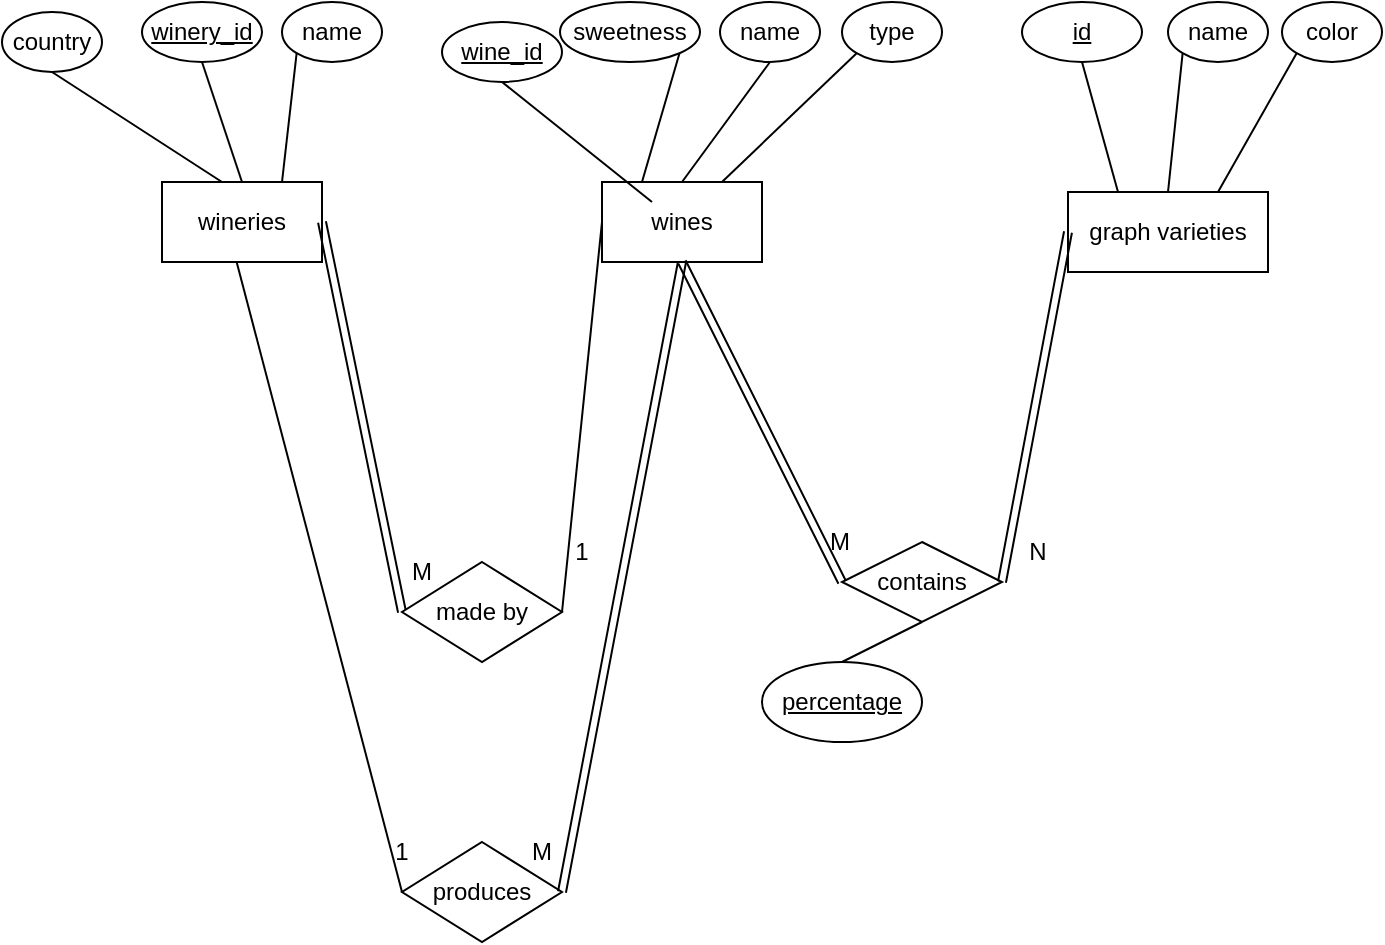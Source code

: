 <mxfile version="20.8.16" type="device"><diagram name="Page-1" id="rHwvrGlMxAGF26ul0e6S"><mxGraphModel dx="429" dy="661" grid="1" gridSize="10" guides="1" tooltips="1" connect="1" arrows="1" fold="1" page="1" pageScale="1" pageWidth="827" pageHeight="1169" math="0" shadow="0"><root><mxCell id="0"/><mxCell id="1" parent="0"/><mxCell id="oMUoMAC1fC6ohbwfZd1k-1" value="wineries" style="rounded=0;whiteSpace=wrap;html=1;" vertex="1" parent="1"><mxGeometry x="160" y="200" width="80" height="40" as="geometry"/></mxCell><mxCell id="oMUoMAC1fC6ohbwfZd1k-2" value="wines" style="rounded=0;whiteSpace=wrap;html=1;" vertex="1" parent="1"><mxGeometry x="380" y="200" width="80" height="40" as="geometry"/></mxCell><mxCell id="oMUoMAC1fC6ohbwfZd1k-3" value="graph varieties" style="rounded=0;whiteSpace=wrap;html=1;" vertex="1" parent="1"><mxGeometry x="613" y="205" width="100" height="40" as="geometry"/></mxCell><mxCell id="oMUoMAC1fC6ohbwfZd1k-4" value="&lt;u&gt;winery_id&lt;/u&gt;" style="ellipse;whiteSpace=wrap;html=1;" vertex="1" parent="1"><mxGeometry x="150" y="110" width="60" height="30" as="geometry"/></mxCell><mxCell id="oMUoMAC1fC6ohbwfZd1k-7" value="name" style="ellipse;whiteSpace=wrap;html=1;" vertex="1" parent="1"><mxGeometry x="220" y="110" width="50" height="30" as="geometry"/></mxCell><mxCell id="oMUoMAC1fC6ohbwfZd1k-9" value="country" style="ellipse;whiteSpace=wrap;html=1;" vertex="1" parent="1"><mxGeometry x="80" y="115" width="50" height="30" as="geometry"/></mxCell><mxCell id="oMUoMAC1fC6ohbwfZd1k-12" value="" style="endArrow=none;html=1;rounded=0;entryX=0.5;entryY=0;entryDx=0;entryDy=0;exitX=0.5;exitY=1;exitDx=0;exitDy=0;" edge="1" parent="1" source="oMUoMAC1fC6ohbwfZd1k-4" target="oMUoMAC1fC6ohbwfZd1k-1"><mxGeometry width="50" height="50" relative="1" as="geometry"><mxPoint x="220" y="140" as="sourcePoint"/><mxPoint x="440" y="380" as="targetPoint"/></mxGeometry></mxCell><mxCell id="oMUoMAC1fC6ohbwfZd1k-13" value="" style="endArrow=none;html=1;rounded=0;exitX=0;exitY=1;exitDx=0;exitDy=0;entryX=0.75;entryY=0;entryDx=0;entryDy=0;" edge="1" parent="1" source="oMUoMAC1fC6ohbwfZd1k-7" target="oMUoMAC1fC6ohbwfZd1k-1"><mxGeometry width="50" height="50" relative="1" as="geometry"><mxPoint x="220" y="120" as="sourcePoint"/><mxPoint x="200" y="140" as="targetPoint"/></mxGeometry></mxCell><mxCell id="oMUoMAC1fC6ohbwfZd1k-14" value="" style="endArrow=none;html=1;rounded=0;exitX=0.5;exitY=0;exitDx=0;exitDy=0;entryX=0.5;entryY=1;entryDx=0;entryDy=0;" edge="1" parent="1" target="oMUoMAC1fC6ohbwfZd1k-9"><mxGeometry width="50" height="50" relative="1" as="geometry"><mxPoint x="190" y="200" as="sourcePoint"/><mxPoint x="200" y="150" as="targetPoint"/></mxGeometry></mxCell><mxCell id="oMUoMAC1fC6ohbwfZd1k-15" value="name" style="ellipse;whiteSpace=wrap;html=1;" vertex="1" parent="1"><mxGeometry x="439" y="110" width="50" height="30" as="geometry"/></mxCell><mxCell id="oMUoMAC1fC6ohbwfZd1k-16" value="" style="endArrow=none;html=1;rounded=0;exitX=0.5;exitY=0;exitDx=0;exitDy=0;entryX=0.5;entryY=1;entryDx=0;entryDy=0;" edge="1" parent="1" target="oMUoMAC1fC6ohbwfZd1k-15" source="oMUoMAC1fC6ohbwfZd1k-2"><mxGeometry width="50" height="50" relative="1" as="geometry"><mxPoint x="449" y="205" as="sourcePoint"/><mxPoint x="459" y="155" as="targetPoint"/></mxGeometry></mxCell><mxCell id="oMUoMAC1fC6ohbwfZd1k-26" value="&lt;u&gt;id&lt;/u&gt;" style="ellipse;whiteSpace=wrap;html=1;" vertex="1" parent="1"><mxGeometry x="590" y="110" width="60" height="30" as="geometry"/></mxCell><mxCell id="oMUoMAC1fC6ohbwfZd1k-27" value="name" style="ellipse;whiteSpace=wrap;html=1;" vertex="1" parent="1"><mxGeometry x="663" y="110" width="50" height="30" as="geometry"/></mxCell><mxCell id="oMUoMAC1fC6ohbwfZd1k-28" value="" style="endArrow=none;html=1;rounded=0;entryX=0.5;entryY=0;entryDx=0;entryDy=0;exitX=0;exitY=1;exitDx=0;exitDy=0;" edge="1" parent="1" source="oMUoMAC1fC6ohbwfZd1k-27" target="oMUoMAC1fC6ohbwfZd1k-3"><mxGeometry width="50" height="50" relative="1" as="geometry"><mxPoint x="670" y="130" as="sourcePoint"/><mxPoint x="659" y="245" as="targetPoint"/></mxGeometry></mxCell><mxCell id="oMUoMAC1fC6ohbwfZd1k-29" value="" style="endArrow=none;html=1;rounded=0;exitX=0.5;exitY=1;exitDx=0;exitDy=0;entryX=0.25;entryY=0;entryDx=0;entryDy=0;" edge="1" parent="1" source="oMUoMAC1fC6ohbwfZd1k-26" target="oMUoMAC1fC6ohbwfZd1k-3"><mxGeometry width="50" height="50" relative="1" as="geometry"><mxPoint x="629" y="295" as="sourcePoint"/><mxPoint x="639" y="245" as="targetPoint"/></mxGeometry></mxCell><mxCell id="oMUoMAC1fC6ohbwfZd1k-30" value="sweetness" style="ellipse;whiteSpace=wrap;html=1;" vertex="1" parent="1"><mxGeometry x="359" y="110" width="70" height="30" as="geometry"/></mxCell><mxCell id="oMUoMAC1fC6ohbwfZd1k-31" value="type" style="ellipse;whiteSpace=wrap;html=1;" vertex="1" parent="1"><mxGeometry x="500" y="110" width="50" height="30" as="geometry"/></mxCell><mxCell id="oMUoMAC1fC6ohbwfZd1k-32" value="" style="endArrow=none;html=1;rounded=0;exitX=0;exitY=1;exitDx=0;exitDy=0;entryX=0.75;entryY=0;entryDx=0;entryDy=0;" edge="1" parent="1" source="oMUoMAC1fC6ohbwfZd1k-31" target="oMUoMAC1fC6ohbwfZd1k-2"><mxGeometry width="50" height="50" relative="1" as="geometry"><mxPoint x="439" y="305" as="sourcePoint"/><mxPoint x="459" y="245" as="targetPoint"/></mxGeometry></mxCell><mxCell id="oMUoMAC1fC6ohbwfZd1k-33" value="" style="endArrow=none;html=1;rounded=0;exitX=1;exitY=1;exitDx=0;exitDy=0;entryX=0.25;entryY=0;entryDx=0;entryDy=0;" edge="1" parent="1" source="oMUoMAC1fC6ohbwfZd1k-30" target="oMUoMAC1fC6ohbwfZd1k-2"><mxGeometry width="50" height="50" relative="1" as="geometry"><mxPoint x="429" y="295" as="sourcePoint"/><mxPoint x="439" y="245" as="targetPoint"/></mxGeometry></mxCell><mxCell id="oMUoMAC1fC6ohbwfZd1k-34" value="&lt;u&gt;percentage&lt;br&gt;&lt;/u&gt;" style="ellipse;whiteSpace=wrap;html=1;" vertex="1" parent="1"><mxGeometry x="460" y="440" width="80" height="40" as="geometry"/></mxCell><mxCell id="oMUoMAC1fC6ohbwfZd1k-35" value="" style="endArrow=none;html=1;rounded=0;exitX=0.5;exitY=0;exitDx=0;exitDy=0;entryX=0.5;entryY=1;entryDx=0;entryDy=0;" edge="1" parent="1" source="oMUoMAC1fC6ohbwfZd1k-34" target="oMUoMAC1fC6ohbwfZd1k-62"><mxGeometry width="50" height="50" relative="1" as="geometry"><mxPoint x="659" y="435" as="sourcePoint"/><mxPoint x="449" y="245" as="targetPoint"/></mxGeometry></mxCell><mxCell id="oMUoMAC1fC6ohbwfZd1k-38" value="color" style="ellipse;whiteSpace=wrap;html=1;" vertex="1" parent="1"><mxGeometry x="720" y="110" width="50" height="30" as="geometry"/></mxCell><mxCell id="oMUoMAC1fC6ohbwfZd1k-39" value="" style="endArrow=none;html=1;rounded=0;entryX=0.75;entryY=0;entryDx=0;entryDy=0;exitX=0;exitY=1;exitDx=0;exitDy=0;" edge="1" parent="1" source="oMUoMAC1fC6ohbwfZd1k-38" target="oMUoMAC1fC6ohbwfZd1k-3"><mxGeometry width="50" height="50" relative="1" as="geometry"><mxPoint x="727" y="130" as="sourcePoint"/><mxPoint x="720" y="205" as="targetPoint"/></mxGeometry></mxCell><mxCell id="oMUoMAC1fC6ohbwfZd1k-41" value="" style="endArrow=none;html=1;rounded=0;exitX=0;exitY=1;exitDx=0;exitDy=0;entryX=0;entryY=0.5;entryDx=0;entryDy=0;" edge="1" parent="1" target="oMUoMAC1fC6ohbwfZd1k-42"><mxGeometry width="50" height="50" relative="1" as="geometry"><mxPoint x="197.322" y="239.997" as="sourcePoint"/><mxPoint x="230" y="370" as="targetPoint"/></mxGeometry></mxCell><mxCell id="oMUoMAC1fC6ohbwfZd1k-42" value="produces" style="rhombus;whiteSpace=wrap;html=1;" vertex="1" parent="1"><mxGeometry x="280" y="530" width="80" height="50" as="geometry"/></mxCell><mxCell id="oMUoMAC1fC6ohbwfZd1k-43" value="" style="endArrow=none;html=1;rounded=0;exitX=0;exitY=1;exitDx=0;exitDy=0;entryX=0;entryY=0.5;entryDx=0;entryDy=0;shape=link;" edge="1" parent="1" target="oMUoMAC1fC6ohbwfZd1k-44"><mxGeometry width="50" height="50" relative="1" as="geometry"><mxPoint x="240.002" y="219.997" as="sourcePoint"/><mxPoint x="350" y="310" as="targetPoint"/></mxGeometry></mxCell><mxCell id="oMUoMAC1fC6ohbwfZd1k-44" value="made by" style="rhombus;whiteSpace=wrap;html=1;" vertex="1" parent="1"><mxGeometry x="280" y="390" width="80" height="50" as="geometry"/></mxCell><mxCell id="oMUoMAC1fC6ohbwfZd1k-47" value="" style="endArrow=none;html=1;rounded=0;exitX=1;exitY=0.5;exitDx=0;exitDy=0;entryX=0;entryY=0.5;entryDx=0;entryDy=0;" edge="1" parent="1" source="oMUoMAC1fC6ohbwfZd1k-44" target="oMUoMAC1fC6ohbwfZd1k-2"><mxGeometry width="50" height="50" relative="1" as="geometry"><mxPoint x="380.002" y="259.997" as="sourcePoint"/><mxPoint x="420.001" y="299.999" as="targetPoint"/></mxGeometry></mxCell><mxCell id="oMUoMAC1fC6ohbwfZd1k-50" value="M" style="text;html=1;strokeColor=none;fillColor=none;align=center;verticalAlign=middle;whiteSpace=wrap;rounded=0;" vertex="1" parent="1"><mxGeometry x="280" y="380" width="20" height="30" as="geometry"/></mxCell><mxCell id="oMUoMAC1fC6ohbwfZd1k-51" value="1" style="text;html=1;strokeColor=none;fillColor=none;align=center;verticalAlign=middle;whiteSpace=wrap;rounded=0;" vertex="1" parent="1"><mxGeometry x="360" y="370" width="20" height="30" as="geometry"/></mxCell><mxCell id="oMUoMAC1fC6ohbwfZd1k-54" value="M" style="text;html=1;strokeColor=none;fillColor=none;align=center;verticalAlign=middle;whiteSpace=wrap;rounded=0;" vertex="1" parent="1"><mxGeometry x="489" y="365" width="20" height="30" as="geometry"/></mxCell><mxCell id="oMUoMAC1fC6ohbwfZd1k-55" value="M" style="text;html=1;strokeColor=none;fillColor=none;align=center;verticalAlign=middle;whiteSpace=wrap;rounded=0;" vertex="1" parent="1"><mxGeometry x="340" y="520" width="20" height="30" as="geometry"/></mxCell><mxCell id="oMUoMAC1fC6ohbwfZd1k-57" value="N" style="text;html=1;strokeColor=none;fillColor=none;align=center;verticalAlign=middle;whiteSpace=wrap;rounded=0;" vertex="1" parent="1"><mxGeometry x="583" y="375" width="30" height="20" as="geometry"/></mxCell><mxCell id="oMUoMAC1fC6ohbwfZd1k-58" value="1" style="text;html=1;strokeColor=none;fillColor=none;align=center;verticalAlign=middle;whiteSpace=wrap;rounded=0;" vertex="1" parent="1"><mxGeometry x="270" y="520" width="20" height="30" as="geometry"/></mxCell><mxCell id="oMUoMAC1fC6ohbwfZd1k-60" value="" style="endArrow=none;html=1;rounded=0;exitX=1;exitY=0.5;exitDx=0;exitDy=0;entryX=0.5;entryY=1;entryDx=0;entryDy=0;shape=link;" edge="1" parent="1" source="oMUoMAC1fC6ohbwfZd1k-42" target="oMUoMAC1fC6ohbwfZd1k-2"><mxGeometry width="50" height="50" relative="1" as="geometry"><mxPoint x="390" y="450" as="sourcePoint"/><mxPoint x="440" y="400" as="targetPoint"/></mxGeometry></mxCell><mxCell id="oMUoMAC1fC6ohbwfZd1k-62" value="contains" style="rhombus;whiteSpace=wrap;html=1;" vertex="1" parent="1"><mxGeometry x="500" y="380" width="80" height="40" as="geometry"/></mxCell><mxCell id="oMUoMAC1fC6ohbwfZd1k-64" value="" style="endArrow=none;html=1;rounded=0;exitX=0;exitY=0.5;exitDx=0;exitDy=0;entryX=0.5;entryY=1;entryDx=0;entryDy=0;shape=link;" edge="1" parent="1" source="oMUoMAC1fC6ohbwfZd1k-62" target="oMUoMAC1fC6ohbwfZd1k-2"><mxGeometry width="50" height="50" relative="1" as="geometry"><mxPoint x="370" y="565" as="sourcePoint"/><mxPoint x="430" y="250" as="targetPoint"/></mxGeometry></mxCell><mxCell id="oMUoMAC1fC6ohbwfZd1k-65" value="" style="endArrow=none;html=1;rounded=0;exitX=1;exitY=0.5;exitDx=0;exitDy=0;entryX=0;entryY=0.5;entryDx=0;entryDy=0;shape=link;" edge="1" parent="1" source="oMUoMAC1fC6ohbwfZd1k-62" target="oMUoMAC1fC6ohbwfZd1k-3"><mxGeometry width="50" height="50" relative="1" as="geometry"><mxPoint x="613" y="400" as="sourcePoint"/><mxPoint x="533" y="240" as="targetPoint"/></mxGeometry></mxCell><mxCell id="oMUoMAC1fC6ohbwfZd1k-68" value="&lt;u&gt;wine_id&lt;/u&gt;" style="ellipse;whiteSpace=wrap;html=1;" vertex="1" parent="1"><mxGeometry x="300" y="120" width="60" height="30" as="geometry"/></mxCell><mxCell id="oMUoMAC1fC6ohbwfZd1k-69" value="" style="endArrow=none;html=1;rounded=0;exitX=0.5;exitY=1;exitDx=0;exitDy=0;" edge="1" parent="1" source="oMUoMAC1fC6ohbwfZd1k-68"><mxGeometry width="50" height="50" relative="1" as="geometry"><mxPoint x="669" y="445" as="sourcePoint"/><mxPoint x="405" y="210" as="targetPoint"/></mxGeometry></mxCell></root></mxGraphModel></diagram></mxfile>